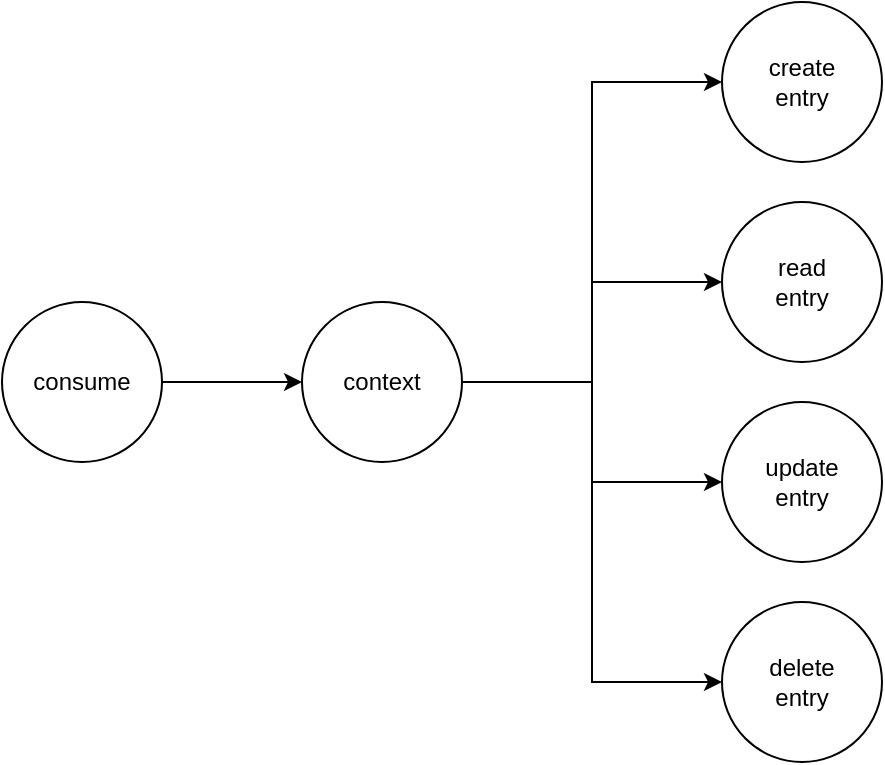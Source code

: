 <mxfile version="24.7.12">
  <diagram name="Page-1" id="ea5HnzyRSVyo8oVWHzZa">
    <mxGraphModel dx="1434" dy="759" grid="1" gridSize="10" guides="1" tooltips="1" connect="1" arrows="1" fold="1" page="1" pageScale="1" pageWidth="850" pageHeight="1100" math="0" shadow="0">
      <root>
        <mxCell id="0" />
        <mxCell id="1" parent="0" />
        <mxCell id="nvGb3xPD4UyPKDL1qzBu-31" style="edgeStyle=orthogonalEdgeStyle;rounded=0;orthogonalLoop=1;jettySize=auto;html=1;" edge="1" parent="1" source="nvGb3xPD4UyPKDL1qzBu-1" target="nvGb3xPD4UyPKDL1qzBu-2">
          <mxGeometry relative="1" as="geometry" />
        </mxCell>
        <mxCell id="nvGb3xPD4UyPKDL1qzBu-1" value="consume" style="ellipse;whiteSpace=wrap;html=1;aspect=fixed;" vertex="1" parent="1">
          <mxGeometry x="50" y="180" width="80" height="80" as="geometry" />
        </mxCell>
        <mxCell id="nvGb3xPD4UyPKDL1qzBu-32" style="edgeStyle=orthogonalEdgeStyle;rounded=0;orthogonalLoop=1;jettySize=auto;html=1;entryX=0;entryY=0.5;entryDx=0;entryDy=0;" edge="1" parent="1" source="nvGb3xPD4UyPKDL1qzBu-2" target="nvGb3xPD4UyPKDL1qzBu-3">
          <mxGeometry relative="1" as="geometry" />
        </mxCell>
        <mxCell id="nvGb3xPD4UyPKDL1qzBu-33" style="edgeStyle=orthogonalEdgeStyle;rounded=0;orthogonalLoop=1;jettySize=auto;html=1;entryX=0;entryY=0.5;entryDx=0;entryDy=0;" edge="1" parent="1" source="nvGb3xPD4UyPKDL1qzBu-2" target="nvGb3xPD4UyPKDL1qzBu-9">
          <mxGeometry relative="1" as="geometry" />
        </mxCell>
        <mxCell id="nvGb3xPD4UyPKDL1qzBu-34" style="edgeStyle=orthogonalEdgeStyle;rounded=0;orthogonalLoop=1;jettySize=auto;html=1;entryX=0;entryY=0.5;entryDx=0;entryDy=0;" edge="1" parent="1" source="nvGb3xPD4UyPKDL1qzBu-2" target="nvGb3xPD4UyPKDL1qzBu-12">
          <mxGeometry relative="1" as="geometry" />
        </mxCell>
        <mxCell id="nvGb3xPD4UyPKDL1qzBu-35" style="edgeStyle=orthogonalEdgeStyle;rounded=0;orthogonalLoop=1;jettySize=auto;html=1;entryX=0;entryY=0.5;entryDx=0;entryDy=0;" edge="1" parent="1" source="nvGb3xPD4UyPKDL1qzBu-2" target="nvGb3xPD4UyPKDL1qzBu-13">
          <mxGeometry relative="1" as="geometry" />
        </mxCell>
        <mxCell id="nvGb3xPD4UyPKDL1qzBu-2" value="context" style="ellipse;whiteSpace=wrap;html=1;aspect=fixed;" vertex="1" parent="1">
          <mxGeometry x="200" y="180" width="80" height="80" as="geometry" />
        </mxCell>
        <mxCell id="nvGb3xPD4UyPKDL1qzBu-3" value="&lt;div&gt;create&lt;/div&gt;&lt;div&gt;entry&lt;br&gt;&lt;/div&gt;" style="ellipse;whiteSpace=wrap;html=1;aspect=fixed;" vertex="1" parent="1">
          <mxGeometry x="410" y="30" width="80" height="80" as="geometry" />
        </mxCell>
        <mxCell id="nvGb3xPD4UyPKDL1qzBu-9" value="read&lt;div&gt;entry&lt;br&gt;&lt;/div&gt;" style="ellipse;whiteSpace=wrap;html=1;aspect=fixed;" vertex="1" parent="1">
          <mxGeometry x="410" y="130" width="80" height="80" as="geometry" />
        </mxCell>
        <mxCell id="nvGb3xPD4UyPKDL1qzBu-12" value="update&lt;div&gt;entry&lt;br&gt;&lt;/div&gt;" style="ellipse;whiteSpace=wrap;html=1;aspect=fixed;" vertex="1" parent="1">
          <mxGeometry x="410" y="230" width="80" height="80" as="geometry" />
        </mxCell>
        <mxCell id="nvGb3xPD4UyPKDL1qzBu-13" value="delete&lt;br&gt;&lt;div&gt;entry&lt;br&gt;&lt;/div&gt;" style="ellipse;whiteSpace=wrap;html=1;aspect=fixed;" vertex="1" parent="1">
          <mxGeometry x="410" y="330" width="80" height="80" as="geometry" />
        </mxCell>
      </root>
    </mxGraphModel>
  </diagram>
</mxfile>
